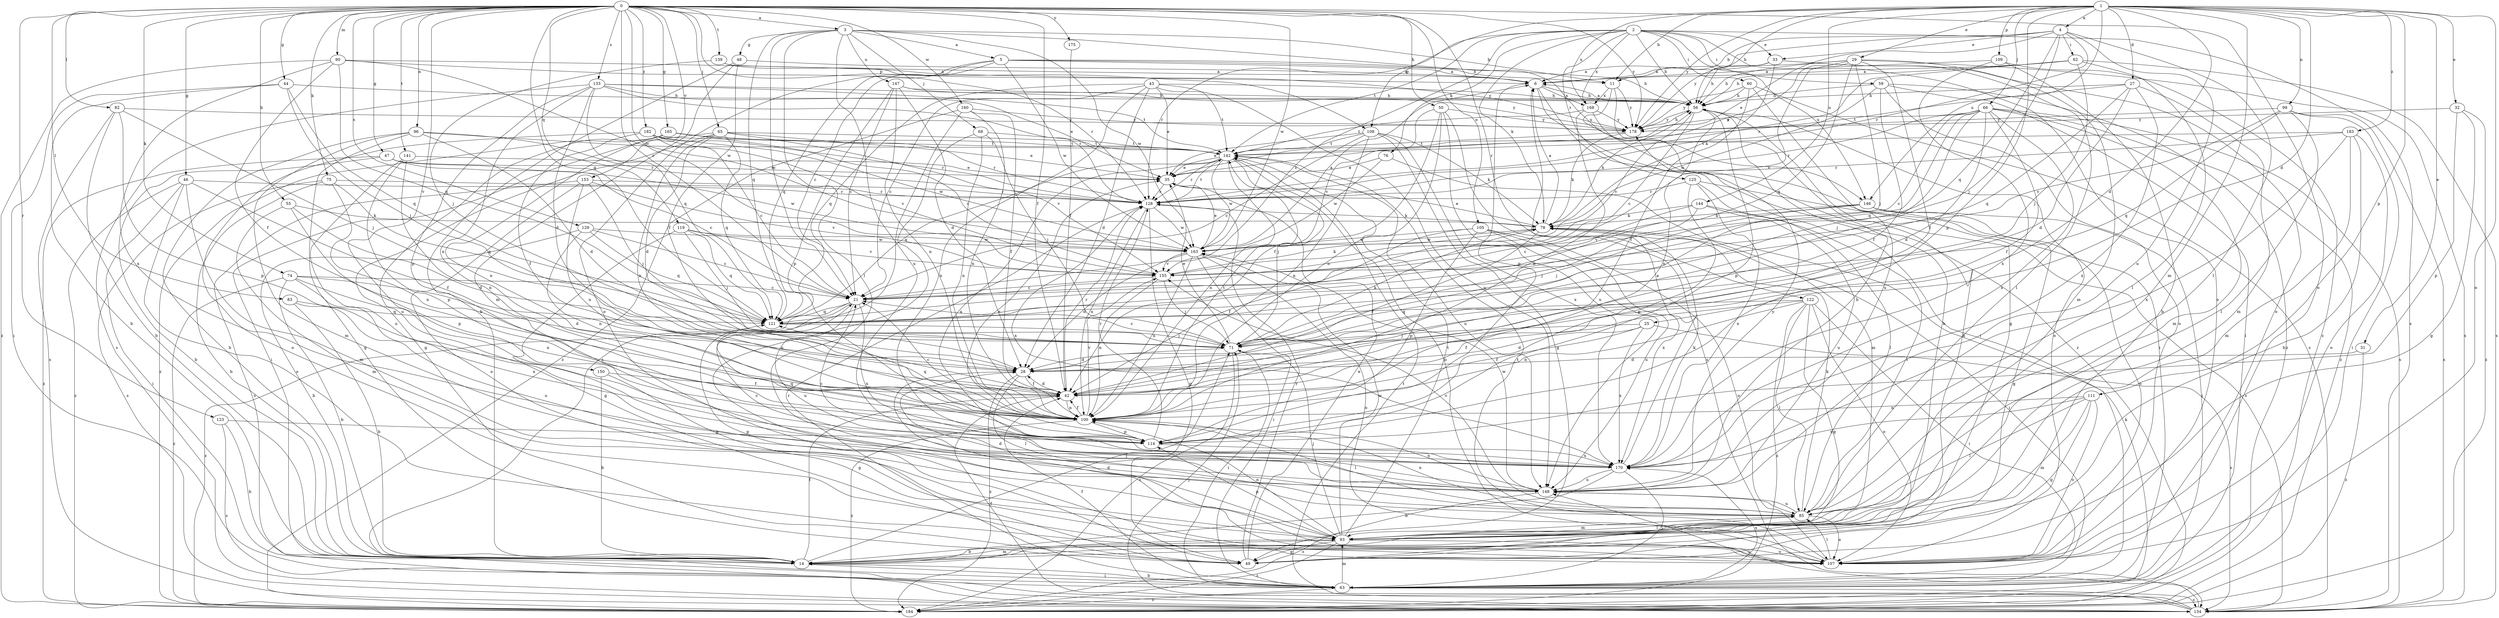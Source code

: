 strict digraph  {
0;
1;
2;
3;
4;
5;
6;
11;
14;
21;
25;
27;
28;
29;
31;
32;
33;
35;
42;
43;
44;
46;
47;
48;
49;
50;
55;
56;
59;
60;
62;
63;
65;
66;
68;
71;
74;
75;
76;
78;
82;
83;
85;
90;
93;
96;
99;
100;
105;
107;
108;
109;
111;
114;
119;
121;
122;
123;
125;
128;
129;
133;
134;
139;
141;
142;
144;
146;
147;
148;
150;
153;
155;
160;
163;
165;
168;
170;
175;
178;
182;
183;
184;
0 -> 3  [label=a];
0 -> 21  [label=c];
0 -> 42  [label=f];
0 -> 44  [label=g];
0 -> 46  [label=g];
0 -> 47  [label=g];
0 -> 50  [label=h];
0 -> 55  [label=h];
0 -> 65  [label=j];
0 -> 74  [label=k];
0 -> 75  [label=k];
0 -> 82  [label=l];
0 -> 83  [label=l];
0 -> 90  [label=m];
0 -> 96  [label=n];
0 -> 105  [label=o];
0 -> 107  [label=o];
0 -> 108  [label=p];
0 -> 119  [label=q];
0 -> 121  [label=q];
0 -> 122  [label=r];
0 -> 123  [label=r];
0 -> 129  [label=s];
0 -> 133  [label=s];
0 -> 139  [label=t];
0 -> 141  [label=t];
0 -> 150  [label=v];
0 -> 153  [label=v];
0 -> 155  [label=v];
0 -> 160  [label=w];
0 -> 163  [label=w];
0 -> 165  [label=g];
0 -> 175  [label=y];
0 -> 178  [label=y];
0 -> 182  [label=z];
1 -> 4  [label=a];
1 -> 11  [label=b];
1 -> 25  [label=d];
1 -> 27  [label=d];
1 -> 28  [label=d];
1 -> 29  [label=e];
1 -> 31  [label=e];
1 -> 32  [label=e];
1 -> 56  [label=h];
1 -> 66  [label=j];
1 -> 93  [label=m];
1 -> 99  [label=n];
1 -> 107  [label=o];
1 -> 108  [label=p];
1 -> 109  [label=p];
1 -> 111  [label=p];
1 -> 114  [label=p];
1 -> 144  [label=u];
1 -> 146  [label=u];
1 -> 168  [label=x];
1 -> 178  [label=y];
1 -> 183  [label=z];
2 -> 21  [label=c];
2 -> 33  [label=e];
2 -> 56  [label=h];
2 -> 59  [label=i];
2 -> 60  [label=i];
2 -> 76  [label=k];
2 -> 78  [label=k];
2 -> 107  [label=o];
2 -> 125  [label=r];
2 -> 128  [label=r];
2 -> 134  [label=s];
2 -> 142  [label=t];
2 -> 146  [label=u];
2 -> 168  [label=x];
3 -> 5  [label=a];
3 -> 11  [label=b];
3 -> 21  [label=c];
3 -> 48  [label=g];
3 -> 68  [label=j];
3 -> 85  [label=l];
3 -> 121  [label=q];
3 -> 146  [label=u];
3 -> 147  [label=u];
3 -> 148  [label=u];
3 -> 163  [label=w];
4 -> 11  [label=b];
4 -> 33  [label=e];
4 -> 35  [label=e];
4 -> 62  [label=i];
4 -> 71  [label=j];
4 -> 85  [label=l];
4 -> 121  [label=q];
4 -> 128  [label=r];
4 -> 148  [label=u];
4 -> 178  [label=y];
5 -> 6  [label=a];
5 -> 11  [label=b];
5 -> 21  [label=c];
5 -> 56  [label=h];
5 -> 107  [label=o];
5 -> 121  [label=q];
5 -> 163  [label=w];
6 -> 56  [label=h];
6 -> 63  [label=i];
6 -> 114  [label=p];
6 -> 168  [label=x];
6 -> 184  [label=z];
11 -> 14  [label=b];
11 -> 49  [label=g];
11 -> 168  [label=x];
11 -> 178  [label=y];
14 -> 42  [label=f];
14 -> 56  [label=h];
14 -> 63  [label=i];
14 -> 71  [label=j];
14 -> 93  [label=m];
21 -> 49  [label=g];
21 -> 121  [label=q];
21 -> 148  [label=u];
21 -> 170  [label=x];
21 -> 184  [label=z];
25 -> 28  [label=d];
25 -> 42  [label=f];
25 -> 71  [label=j];
25 -> 134  [label=s];
25 -> 170  [label=x];
27 -> 28  [label=d];
27 -> 56  [label=h];
27 -> 93  [label=m];
27 -> 121  [label=q];
27 -> 142  [label=t];
27 -> 170  [label=x];
28 -> 42  [label=f];
28 -> 85  [label=l];
28 -> 184  [label=z];
29 -> 6  [label=a];
29 -> 35  [label=e];
29 -> 42  [label=f];
29 -> 56  [label=h];
29 -> 71  [label=j];
29 -> 93  [label=m];
29 -> 121  [label=q];
29 -> 134  [label=s];
29 -> 155  [label=v];
31 -> 28  [label=d];
31 -> 184  [label=z];
32 -> 49  [label=g];
32 -> 114  [label=p];
32 -> 178  [label=y];
32 -> 184  [label=z];
33 -> 6  [label=a];
33 -> 56  [label=h];
33 -> 78  [label=k];
33 -> 85  [label=l];
33 -> 107  [label=o];
35 -> 128  [label=r];
42 -> 28  [label=d];
42 -> 100  [label=n];
42 -> 128  [label=r];
43 -> 21  [label=c];
43 -> 28  [label=d];
43 -> 35  [label=e];
43 -> 56  [label=h];
43 -> 121  [label=q];
43 -> 142  [label=t];
43 -> 148  [label=u];
43 -> 170  [label=x];
44 -> 14  [label=b];
44 -> 56  [label=h];
44 -> 63  [label=i];
44 -> 71  [label=j];
44 -> 121  [label=q];
46 -> 42  [label=f];
46 -> 63  [label=i];
46 -> 93  [label=m];
46 -> 107  [label=o];
46 -> 128  [label=r];
46 -> 184  [label=z];
47 -> 14  [label=b];
47 -> 21  [label=c];
47 -> 35  [label=e];
47 -> 163  [label=w];
47 -> 184  [label=z];
48 -> 6  [label=a];
48 -> 14  [label=b];
48 -> 42  [label=f];
48 -> 93  [label=m];
49 -> 35  [label=e];
49 -> 128  [label=r];
50 -> 42  [label=f];
50 -> 100  [label=n];
50 -> 134  [label=s];
50 -> 148  [label=u];
50 -> 155  [label=v];
50 -> 178  [label=y];
55 -> 28  [label=d];
55 -> 78  [label=k];
55 -> 93  [label=m];
55 -> 114  [label=p];
56 -> 6  [label=a];
56 -> 21  [label=c];
56 -> 100  [label=n];
56 -> 107  [label=o];
56 -> 114  [label=p];
56 -> 155  [label=v];
56 -> 178  [label=y];
59 -> 42  [label=f];
59 -> 56  [label=h];
59 -> 63  [label=i];
59 -> 107  [label=o];
59 -> 163  [label=w];
59 -> 184  [label=z];
60 -> 42  [label=f];
60 -> 56  [label=h];
60 -> 134  [label=s];
60 -> 148  [label=u];
60 -> 178  [label=y];
62 -> 6  [label=a];
62 -> 56  [label=h];
62 -> 71  [label=j];
62 -> 85  [label=l];
62 -> 128  [label=r];
62 -> 134  [label=s];
63 -> 14  [label=b];
63 -> 42  [label=f];
63 -> 93  [label=m];
63 -> 128  [label=r];
63 -> 134  [label=s];
63 -> 170  [label=x];
63 -> 184  [label=z];
65 -> 28  [label=d];
65 -> 49  [label=g];
65 -> 63  [label=i];
65 -> 100  [label=n];
65 -> 121  [label=q];
65 -> 128  [label=r];
65 -> 142  [label=t];
65 -> 155  [label=v];
66 -> 21  [label=c];
66 -> 28  [label=d];
66 -> 42  [label=f];
66 -> 71  [label=j];
66 -> 93  [label=m];
66 -> 121  [label=q];
66 -> 128  [label=r];
66 -> 134  [label=s];
66 -> 170  [label=x];
66 -> 178  [label=y];
66 -> 184  [label=z];
68 -> 71  [label=j];
68 -> 100  [label=n];
68 -> 107  [label=o];
68 -> 142  [label=t];
71 -> 21  [label=c];
71 -> 28  [label=d];
71 -> 35  [label=e];
71 -> 63  [label=i];
71 -> 78  [label=k];
71 -> 184  [label=z];
74 -> 14  [label=b];
74 -> 21  [label=c];
74 -> 28  [label=d];
74 -> 100  [label=n];
74 -> 170  [label=x];
74 -> 184  [label=z];
75 -> 14  [label=b];
75 -> 100  [label=n];
75 -> 121  [label=q];
75 -> 128  [label=r];
75 -> 134  [label=s];
76 -> 35  [label=e];
76 -> 93  [label=m];
76 -> 163  [label=w];
78 -> 6  [label=a];
78 -> 35  [label=e];
78 -> 42  [label=f];
78 -> 56  [label=h];
78 -> 63  [label=i];
78 -> 163  [label=w];
82 -> 14  [label=b];
82 -> 71  [label=j];
82 -> 114  [label=p];
82 -> 134  [label=s];
82 -> 178  [label=y];
83 -> 14  [label=b];
83 -> 121  [label=q];
83 -> 148  [label=u];
85 -> 28  [label=d];
85 -> 78  [label=k];
85 -> 93  [label=m];
85 -> 100  [label=n];
85 -> 107  [label=o];
85 -> 148  [label=u];
85 -> 155  [label=v];
90 -> 6  [label=a];
90 -> 42  [label=f];
90 -> 121  [label=q];
90 -> 128  [label=r];
90 -> 163  [label=w];
90 -> 170  [label=x];
90 -> 184  [label=z];
93 -> 14  [label=b];
93 -> 49  [label=g];
93 -> 71  [label=j];
93 -> 85  [label=l];
93 -> 100  [label=n];
93 -> 107  [label=o];
93 -> 114  [label=p];
93 -> 142  [label=t];
93 -> 163  [label=w];
93 -> 184  [label=z];
96 -> 14  [label=b];
96 -> 28  [label=d];
96 -> 49  [label=g];
96 -> 93  [label=m];
96 -> 128  [label=r];
96 -> 142  [label=t];
99 -> 63  [label=i];
99 -> 85  [label=l];
99 -> 121  [label=q];
99 -> 134  [label=s];
99 -> 155  [label=v];
99 -> 178  [label=y];
100 -> 21  [label=c];
100 -> 42  [label=f];
100 -> 85  [label=l];
100 -> 114  [label=p];
100 -> 121  [label=q];
100 -> 142  [label=t];
100 -> 155  [label=v];
100 -> 184  [label=z];
105 -> 42  [label=f];
105 -> 107  [label=o];
105 -> 114  [label=p];
105 -> 148  [label=u];
105 -> 163  [label=w];
105 -> 170  [label=x];
107 -> 28  [label=d];
107 -> 85  [label=l];
107 -> 142  [label=t];
108 -> 21  [label=c];
108 -> 35  [label=e];
108 -> 49  [label=g];
108 -> 78  [label=k];
108 -> 100  [label=n];
108 -> 142  [label=t];
108 -> 170  [label=x];
109 -> 6  [label=a];
109 -> 14  [label=b];
109 -> 170  [label=x];
109 -> 184  [label=z];
111 -> 49  [label=g];
111 -> 85  [label=l];
111 -> 93  [label=m];
111 -> 100  [label=n];
111 -> 107  [label=o];
111 -> 170  [label=x];
114 -> 35  [label=e];
114 -> 121  [label=q];
114 -> 128  [label=r];
114 -> 170  [label=x];
119 -> 49  [label=g];
119 -> 71  [label=j];
119 -> 121  [label=q];
119 -> 155  [label=v];
119 -> 163  [label=w];
121 -> 71  [label=j];
122 -> 42  [label=f];
122 -> 49  [label=g];
122 -> 63  [label=i];
122 -> 85  [label=l];
122 -> 100  [label=n];
122 -> 107  [label=o];
122 -> 121  [label=q];
122 -> 184  [label=z];
123 -> 14  [label=b];
123 -> 114  [label=p];
123 -> 134  [label=s];
125 -> 85  [label=l];
125 -> 114  [label=p];
125 -> 128  [label=r];
125 -> 134  [label=s];
125 -> 170  [label=x];
128 -> 49  [label=g];
128 -> 78  [label=k];
128 -> 100  [label=n];
128 -> 142  [label=t];
128 -> 163  [label=w];
128 -> 170  [label=x];
129 -> 14  [label=b];
129 -> 21  [label=c];
129 -> 100  [label=n];
129 -> 121  [label=q];
129 -> 163  [label=w];
133 -> 28  [label=d];
133 -> 35  [label=e];
133 -> 56  [label=h];
133 -> 100  [label=n];
133 -> 114  [label=p];
133 -> 121  [label=q];
133 -> 128  [label=r];
133 -> 134  [label=s];
133 -> 142  [label=t];
134 -> 42  [label=f];
134 -> 71  [label=j];
134 -> 142  [label=t];
134 -> 148  [label=u];
139 -> 6  [label=a];
139 -> 71  [label=j];
139 -> 178  [label=y];
141 -> 35  [label=e];
141 -> 100  [label=n];
141 -> 114  [label=p];
141 -> 148  [label=u];
142 -> 35  [label=e];
142 -> 71  [label=j];
142 -> 100  [label=n];
142 -> 107  [label=o];
142 -> 121  [label=q];
142 -> 128  [label=r];
142 -> 148  [label=u];
142 -> 163  [label=w];
142 -> 170  [label=x];
144 -> 21  [label=c];
144 -> 71  [label=j];
144 -> 78  [label=k];
144 -> 85  [label=l];
144 -> 148  [label=u];
146 -> 49  [label=g];
146 -> 63  [label=i];
146 -> 71  [label=j];
146 -> 78  [label=k];
146 -> 107  [label=o];
146 -> 155  [label=v];
147 -> 21  [label=c];
147 -> 28  [label=d];
147 -> 56  [label=h];
147 -> 100  [label=n];
147 -> 114  [label=p];
147 -> 178  [label=y];
148 -> 21  [label=c];
148 -> 56  [label=h];
148 -> 85  [label=l];
148 -> 100  [label=n];
148 -> 163  [label=w];
148 -> 178  [label=y];
148 -> 184  [label=z];
150 -> 14  [label=b];
150 -> 42  [label=f];
150 -> 49  [label=g];
153 -> 71  [label=j];
153 -> 100  [label=n];
153 -> 107  [label=o];
153 -> 128  [label=r];
153 -> 134  [label=s];
153 -> 155  [label=v];
155 -> 21  [label=c];
155 -> 71  [label=j];
155 -> 78  [label=k];
155 -> 100  [label=n];
160 -> 42  [label=f];
160 -> 100  [label=n];
160 -> 134  [label=s];
160 -> 178  [label=y];
160 -> 184  [label=z];
163 -> 6  [label=a];
163 -> 28  [label=d];
163 -> 35  [label=e];
163 -> 63  [label=i];
163 -> 100  [label=n];
163 -> 107  [label=o];
163 -> 155  [label=v];
165 -> 35  [label=e];
165 -> 100  [label=n];
165 -> 142  [label=t];
165 -> 148  [label=u];
165 -> 155  [label=v];
165 -> 184  [label=z];
168 -> 63  [label=i];
168 -> 100  [label=n];
168 -> 142  [label=t];
168 -> 178  [label=y];
170 -> 6  [label=a];
170 -> 14  [label=b];
170 -> 21  [label=c];
170 -> 63  [label=i];
170 -> 78  [label=k];
170 -> 148  [label=u];
175 -> 42  [label=f];
178 -> 56  [label=h];
178 -> 78  [label=k];
178 -> 142  [label=t];
182 -> 21  [label=c];
182 -> 42  [label=f];
182 -> 107  [label=o];
182 -> 128  [label=r];
182 -> 142  [label=t];
182 -> 155  [label=v];
182 -> 163  [label=w];
183 -> 14  [label=b];
183 -> 93  [label=m];
183 -> 107  [label=o];
183 -> 128  [label=r];
183 -> 142  [label=t];
183 -> 170  [label=x];
184 -> 78  [label=k];
}

